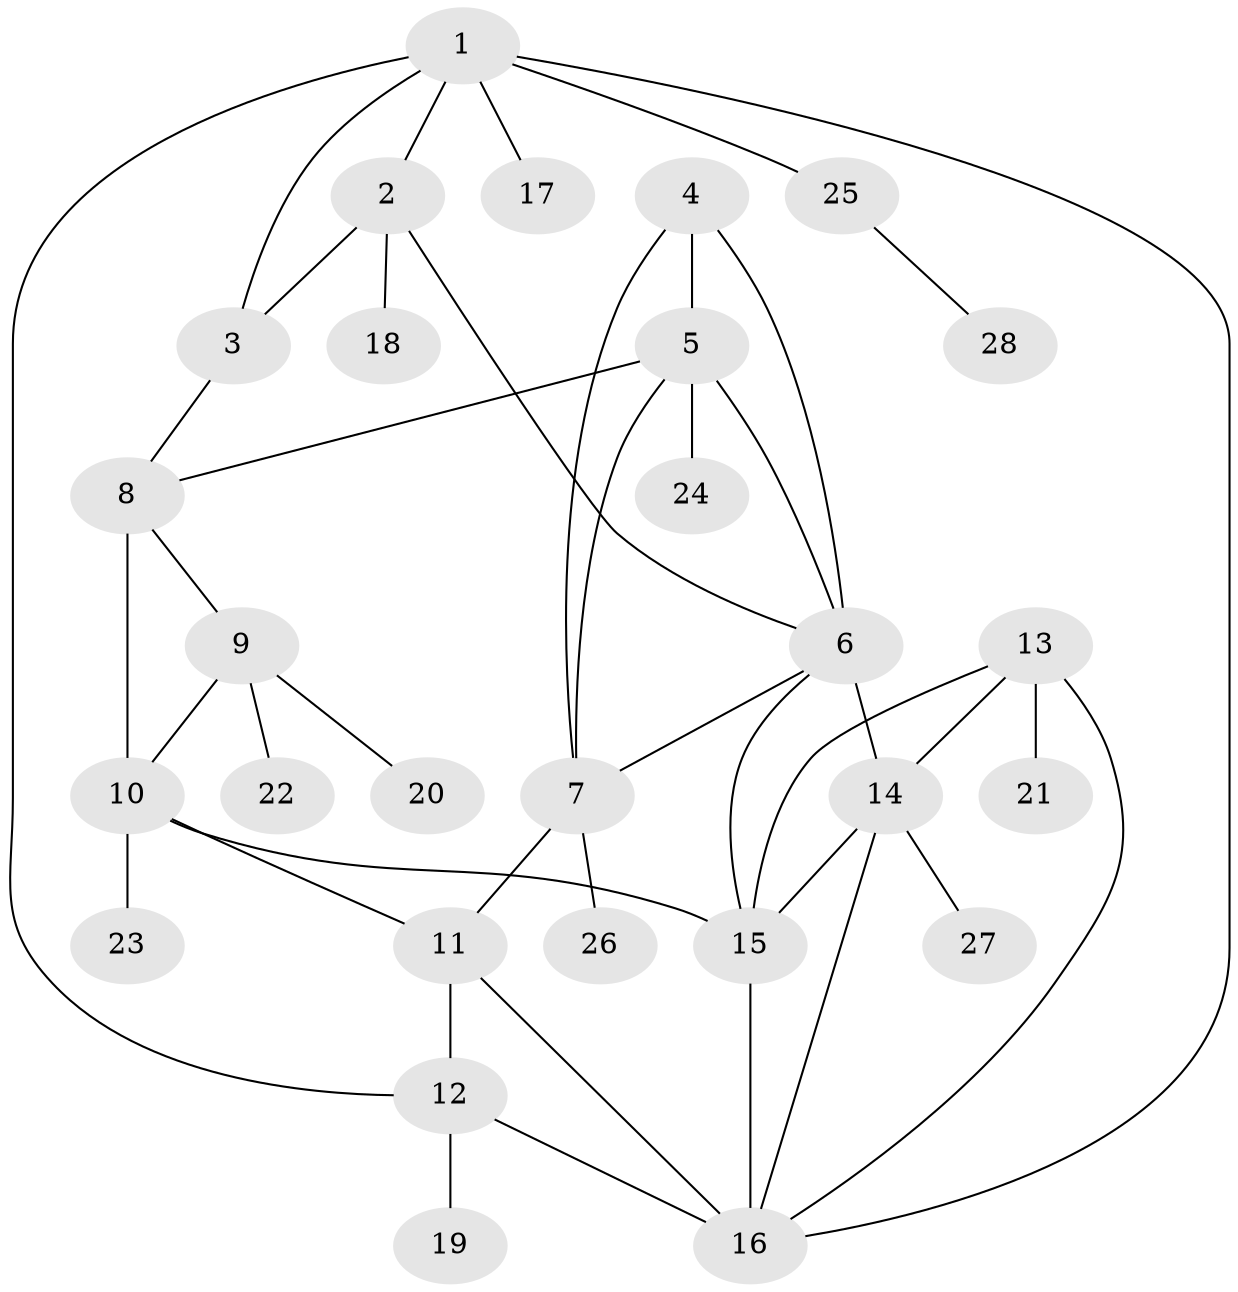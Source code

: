 // original degree distribution, {4: 0.05434782608695652, 9: 0.043478260869565216, 10: 0.010869565217391304, 7: 0.03260869565217391, 6: 0.021739130434782608, 5: 0.03260869565217391, 12: 0.010869565217391304, 3: 0.043478260869565216, 8: 0.021739130434782608, 1: 0.6086956521739131, 2: 0.11956521739130435}
// Generated by graph-tools (version 1.1) at 2025/52/03/04/25 22:52:16]
// undirected, 28 vertices, 43 edges
graph export_dot {
  node [color=gray90,style=filled];
  1;
  2;
  3;
  4;
  5;
  6;
  7;
  8;
  9;
  10;
  11;
  12;
  13;
  14;
  15;
  16;
  17;
  18;
  19;
  20;
  21;
  22;
  23;
  24;
  25;
  26;
  27;
  28;
  1 -- 2 [weight=2.0];
  1 -- 3 [weight=2.0];
  1 -- 12 [weight=1.0];
  1 -- 16 [weight=1.0];
  1 -- 17 [weight=1.0];
  1 -- 25 [weight=3.0];
  2 -- 3 [weight=1.0];
  2 -- 6 [weight=1.0];
  2 -- 18 [weight=1.0];
  3 -- 8 [weight=1.0];
  4 -- 5 [weight=3.0];
  4 -- 6 [weight=1.0];
  4 -- 7 [weight=1.0];
  5 -- 6 [weight=1.0];
  5 -- 7 [weight=1.0];
  5 -- 8 [weight=1.0];
  5 -- 24 [weight=1.0];
  6 -- 7 [weight=1.0];
  6 -- 14 [weight=3.0];
  6 -- 15 [weight=1.0];
  7 -- 11 [weight=1.0];
  7 -- 26 [weight=1.0];
  8 -- 9 [weight=2.0];
  8 -- 10 [weight=7.0];
  9 -- 10 [weight=1.0];
  9 -- 20 [weight=1.0];
  9 -- 22 [weight=1.0];
  10 -- 11 [weight=1.0];
  10 -- 15 [weight=1.0];
  10 -- 23 [weight=1.0];
  11 -- 12 [weight=3.0];
  11 -- 16 [weight=2.0];
  12 -- 16 [weight=1.0];
  12 -- 19 [weight=1.0];
  13 -- 14 [weight=1.0];
  13 -- 15 [weight=1.0];
  13 -- 16 [weight=1.0];
  13 -- 21 [weight=4.0];
  14 -- 15 [weight=1.0];
  14 -- 16 [weight=1.0];
  14 -- 27 [weight=1.0];
  15 -- 16 [weight=1.0];
  25 -- 28 [weight=1.0];
}
